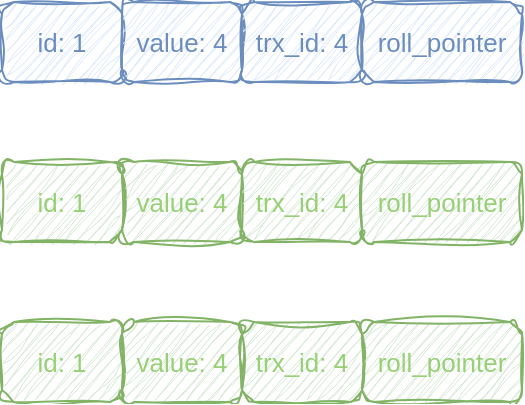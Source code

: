 <mxfile version="22.0.4" type="github">
  <diagram id="C5RBs43oDa-KdzZeNtuy" name="Page-1">
    <mxGraphModel dx="1434" dy="718" grid="1" gridSize="10" guides="1" tooltips="1" connect="1" arrows="1" fold="1" page="1" pageScale="1" pageWidth="827" pageHeight="1169" math="0" shadow="0">
      <root>
        <mxCell id="WIyWlLk6GJQsqaUBKTNV-0" />
        <mxCell id="WIyWlLk6GJQsqaUBKTNV-1" parent="WIyWlLk6GJQsqaUBKTNV-0" />
        <mxCell id="WIyWlLk6GJQsqaUBKTNV-12" value="id: 1" style="rounded=1;whiteSpace=wrap;html=1;fontSize=13;glass=0;strokeWidth=1;shadow=0;sketch=1;curveFitting=1;jiggle=2;fillColor=#dae8fc;strokeColor=#6c8ebf;gradientColor=none;fontColor=#6C8EBF;" parent="WIyWlLk6GJQsqaUBKTNV-1" vertex="1">
          <mxGeometry x="320" y="320" width="60" height="40" as="geometry" />
        </mxCell>
        <mxCell id="RlJUzleC6kAR68YvDBzZ-0" value="value: 4" style="rounded=1;whiteSpace=wrap;html=1;fontSize=13;glass=0;strokeWidth=1;shadow=0;sketch=1;curveFitting=1;jiggle=2;fillColor=#dae8fc;strokeColor=#6c8ebf;gradientColor=none;fontColor=#6C8EBF;" vertex="1" parent="WIyWlLk6GJQsqaUBKTNV-1">
          <mxGeometry x="380" y="320" width="60" height="40" as="geometry" />
        </mxCell>
        <mxCell id="RlJUzleC6kAR68YvDBzZ-1" value="trx_id: 4" style="rounded=1;whiteSpace=wrap;html=1;fontSize=13;glass=0;strokeWidth=1;shadow=0;sketch=1;curveFitting=1;jiggle=2;fillColor=#dae8fc;strokeColor=#6c8ebf;gradientColor=none;fontColor=#6C8EBF;" vertex="1" parent="WIyWlLk6GJQsqaUBKTNV-1">
          <mxGeometry x="440" y="320" width="60" height="40" as="geometry" />
        </mxCell>
        <mxCell id="RlJUzleC6kAR68YvDBzZ-2" value="roll_pointer" style="rounded=1;whiteSpace=wrap;html=1;fontSize=13;glass=0;strokeWidth=1;shadow=0;sketch=1;curveFitting=1;jiggle=2;fillColor=#dae8fc;strokeColor=#6c8ebf;gradientColor=none;fontColor=#6C8EBF;" vertex="1" parent="WIyWlLk6GJQsqaUBKTNV-1">
          <mxGeometry x="500" y="320" width="80" height="40" as="geometry" />
        </mxCell>
        <mxCell id="RlJUzleC6kAR68YvDBzZ-3" value="id: 1" style="rounded=1;whiteSpace=wrap;html=1;fontSize=13;glass=0;strokeWidth=1;shadow=0;sketch=1;curveFitting=1;jiggle=2;fillColor=#d5e8d4;strokeColor=#82b366;fontColor=#97D077;" vertex="1" parent="WIyWlLk6GJQsqaUBKTNV-1">
          <mxGeometry x="320" y="400" width="60" height="40" as="geometry" />
        </mxCell>
        <mxCell id="RlJUzleC6kAR68YvDBzZ-4" value="value: 4" style="rounded=1;whiteSpace=wrap;html=1;fontSize=13;glass=0;strokeWidth=1;shadow=0;sketch=1;curveFitting=1;jiggle=2;fillColor=#d5e8d4;strokeColor=#82b366;fontColor=#97D077;" vertex="1" parent="WIyWlLk6GJQsqaUBKTNV-1">
          <mxGeometry x="380" y="400" width="60" height="40" as="geometry" />
        </mxCell>
        <mxCell id="RlJUzleC6kAR68YvDBzZ-5" value="trx_id: 4" style="rounded=1;whiteSpace=wrap;html=1;fontSize=13;glass=0;strokeWidth=1;shadow=0;sketch=1;curveFitting=1;jiggle=2;fillColor=#d5e8d4;strokeColor=#82b366;fontColor=#97D077;" vertex="1" parent="WIyWlLk6GJQsqaUBKTNV-1">
          <mxGeometry x="440" y="400" width="60" height="40" as="geometry" />
        </mxCell>
        <mxCell id="RlJUzleC6kAR68YvDBzZ-6" value="roll_pointer" style="rounded=1;whiteSpace=wrap;html=1;fontSize=13;glass=0;strokeWidth=1;shadow=0;sketch=1;curveFitting=1;jiggle=2;fillColor=#d5e8d4;strokeColor=#82b366;fontColor=#97D077;" vertex="1" parent="WIyWlLk6GJQsqaUBKTNV-1">
          <mxGeometry x="500" y="400" width="80" height="40" as="geometry" />
        </mxCell>
        <mxCell id="RlJUzleC6kAR68YvDBzZ-7" value="id: 1" style="rounded=1;whiteSpace=wrap;html=1;fontSize=13;glass=0;strokeWidth=1;shadow=0;sketch=1;curveFitting=1;jiggle=2;fillColor=#d5e8d4;strokeColor=#82b366;fontColor=#97D077;" vertex="1" parent="WIyWlLk6GJQsqaUBKTNV-1">
          <mxGeometry x="320" y="480" width="60" height="40" as="geometry" />
        </mxCell>
        <mxCell id="RlJUzleC6kAR68YvDBzZ-8" value="value: 4" style="rounded=1;whiteSpace=wrap;html=1;fontSize=13;glass=0;strokeWidth=1;shadow=0;sketch=1;curveFitting=1;jiggle=2;fillColor=#d5e8d4;strokeColor=#82b366;fontColor=#97D077;" vertex="1" parent="WIyWlLk6GJQsqaUBKTNV-1">
          <mxGeometry x="380" y="480" width="60" height="40" as="geometry" />
        </mxCell>
        <mxCell id="RlJUzleC6kAR68YvDBzZ-9" value="trx_id: 4" style="rounded=1;whiteSpace=wrap;html=1;fontSize=13;glass=0;strokeWidth=1;shadow=0;sketch=1;curveFitting=1;jiggle=2;fillColor=#d5e8d4;strokeColor=#82b366;fontColor=#97D077;" vertex="1" parent="WIyWlLk6GJQsqaUBKTNV-1">
          <mxGeometry x="440" y="480" width="60" height="40" as="geometry" />
        </mxCell>
        <mxCell id="RlJUzleC6kAR68YvDBzZ-10" value="roll_pointer" style="rounded=1;whiteSpace=wrap;html=1;fontSize=13;glass=0;strokeWidth=1;shadow=0;sketch=1;curveFitting=1;jiggle=2;fillColor=#d5e8d4;strokeColor=#82b366;fontColor=#97D077;" vertex="1" parent="WIyWlLk6GJQsqaUBKTNV-1">
          <mxGeometry x="500" y="480" width="80" height="40" as="geometry" />
        </mxCell>
      </root>
    </mxGraphModel>
  </diagram>
</mxfile>
